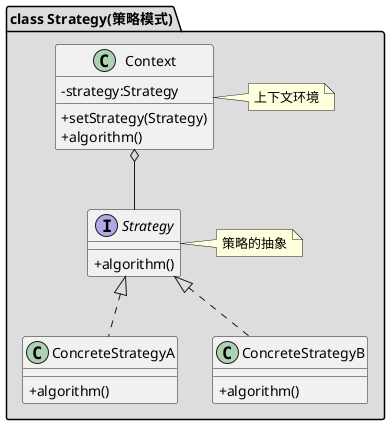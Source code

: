 @startuml
skinparam classAttributeIconSize 0

package "class Strategy(策略模式)" #DDDDDD {
    interface Strategy
    {
    +algorithm()
    }
    note right: 策略的抽象

    class ConcreteStrategyA
    {
    +algorithm()
    }

    class ConcreteStrategyB
    {
    +algorithm()
    }

    class Context
    {
    -strategy:Strategy
    +setStrategy(Strategy)
    +algorithm()
    }
    note right:上下文环境

    Context o-- Strategy
    Strategy <|.. ConcreteStrategyA
    Strategy <|.. ConcreteStrategyB
}
@enduml
